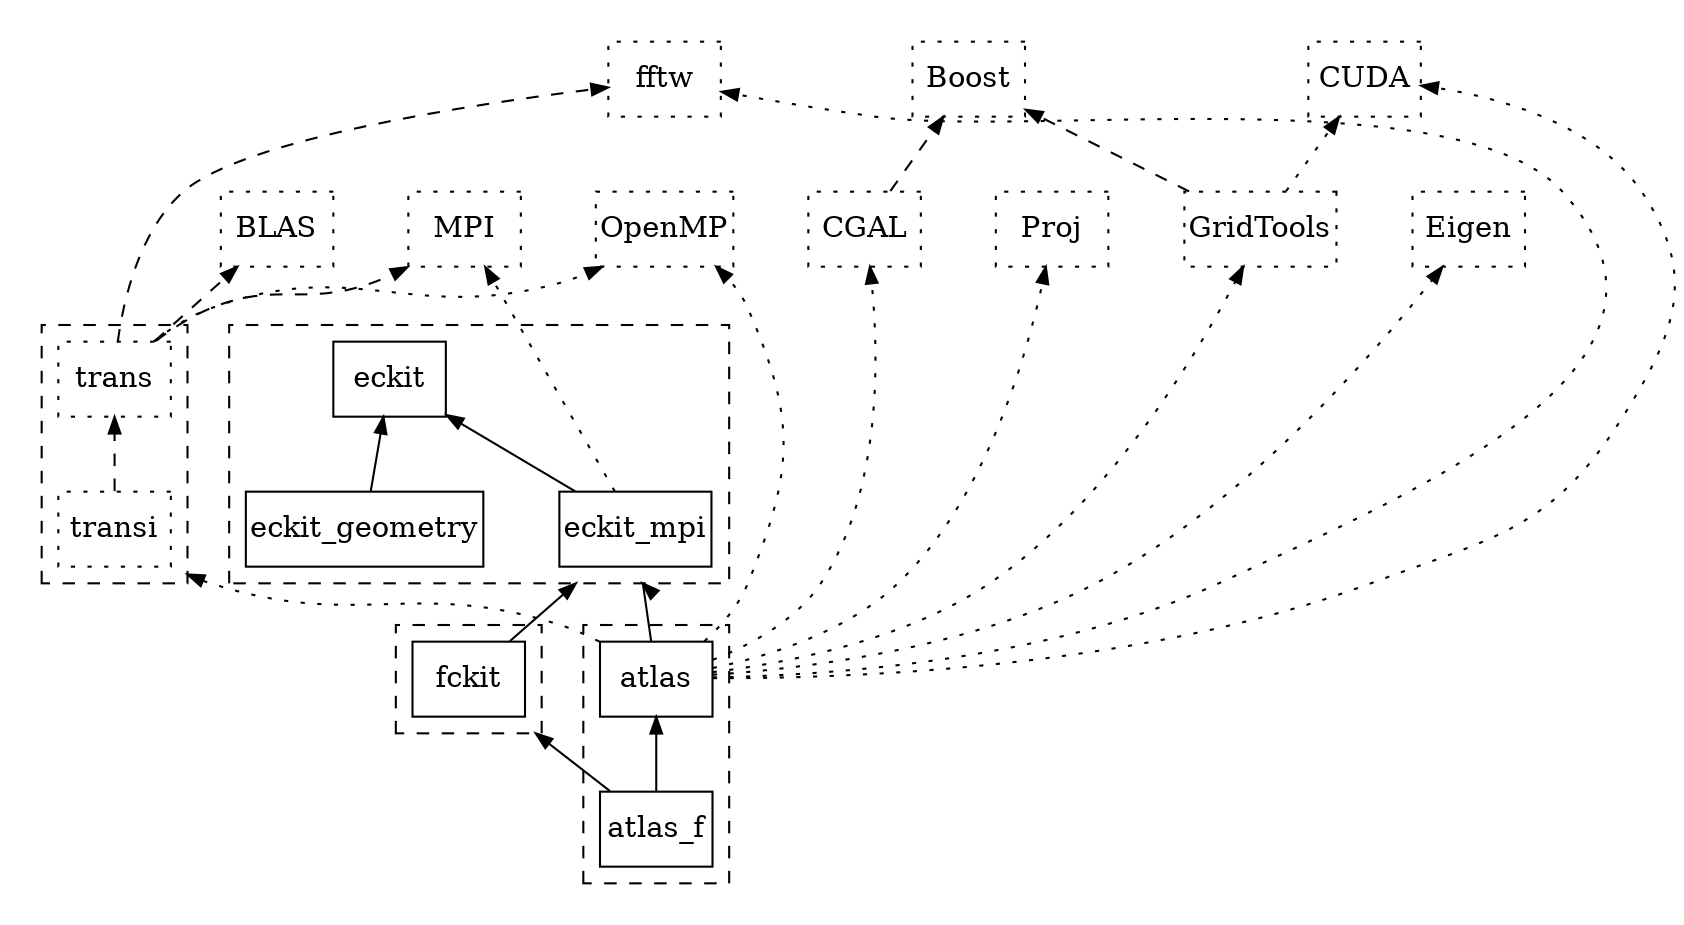 digraph "Atlas library dependency order" {
    compound=true
    rankdir=BT
    ranksep=0.5
    nodesep=0.5
    style=solid
    node [style=solid shape=rect margin="0.03,0.03"]
    edge [arrowsize=0.8]




    subgraph cluster_ecmwf {
        nodesep=1.0

        style=invisible
        subgraph cluster_fckit {
            style=dashed
            fckit [class="m-primary"];
        }
        subgraph cluster_atlas {
            style=dashed
            nodesep=0.5
            atlas [class="m-node m-primary"];
            atlas_f [m_class="m-node m-primary"];
       }
        subgraph cluster_eckit {
            style=dashed
            nodesep=0.5
            eckit [m_class="m-primary"]
            eckit_mpi [m_class="m-primary"]
            eckit_geometry [m_class="m-primary"]
        }
        subgraph cluster_transi {
            nodesep=0.5
            style=dashed
            trans [class="m-info" style=dotted]
            transi [class="m-info" style=dotted]
        }


    }

    subgraph cluster_optional {
        compound=true
        group=a
        style=invisible
        MPI [class="m-node m-info" style=dotted]
        OpenMP [class="m-info" style=dotted]
        BLAS [class="m-info" style=dotted]
        Eigen [class="m-info" style=dotted]
        CGAL [class="m-info" style=dotted]
        Proj [class="m-info" style=dotted]
        fftw [class="m-info" style=dotted]
        CUDA [class="m-info" style=dotted]
        GridTools [class="m-info" style=dotted]
        Boost [class="m-info" style=dotted]

    };

        GridTools -> Boost [style=dashed]
        GridTools -> CUDA  [style=dotted]
        CGAL -> Boost      [style=dashed]
        trans -> fftw      [style=dashed]
        trans -> OpenMP    [style=dotted]
        trans -> MPI       [style=dashed]
        trans -> BLAS      [style=dashed]
        #BLAS -> MPI        [style="invisible" dir="none"]
        OpenMP -> fftw   [style="invisible" dir="none"]
        transi -> trans [style=dashed]

    eckit_mpi -> MPI [style=dotted group=a]
    eckit_mpi -> eckit
    eckit_geometry -> eckit

    fckit -> eckit_mpi [lhead="cluster_eckit"] #[style=dotted]
    atlas -> eckit_mpi [lhead="cluster_eckit"]
    atlas_f -> atlas   #[style=dotted]
    atlas_f -> fckit [lhead="cluster_fckit"]

    atlas -> transi         [style=dotted group=a lhead="cluster_transi"]
    atlas -> Eigen         [style=dotted group=a]
    atlas -> OpenMP         [style=dotted]
    atlas -> CGAL           [style=dotted group=a]
    atlas -> Proj           [style=dotted group=a]
    atlas -> fftw           [style=dotted]
    atlas -> CUDA           [style=dotted group=a]
    atlas -> GridTools      [style=dotted group=a]

    #{ rank=same atlas fftw }
    #{ rank=same atlas Eigen3 }

    #{rank=same; MPI; OpenMP;};
    #{rank=same; atlas; atlas_f;};
}

